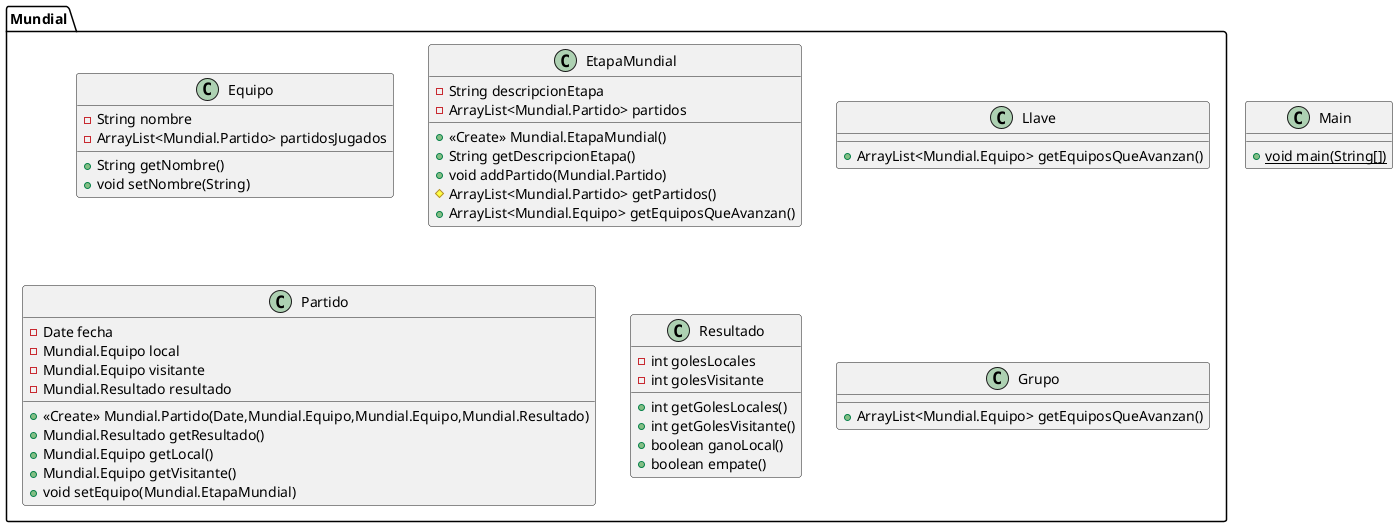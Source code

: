 @startuml
class Mundial.Equipo {
- String nombre
- ArrayList<Mundial.Partido> partidosJugados
+ String getNombre()
+ void setNombre(String)
}
class Mundial.EtapaMundial {
- String descripcionEtapa
- ArrayList<Mundial.Partido> partidos
+ <<Create>> Mundial.EtapaMundial()
+ String getDescripcionEtapa()
+ void addPartido(Mundial.Partido)
# ArrayList<Mundial.Partido> getPartidos()
+ ArrayList<Mundial.Equipo> getEquiposQueAvanzan()
}
class Mundial.Llave {
+ ArrayList<Mundial.Equipo> getEquiposQueAvanzan()
}
class Main {
+ {static} void main(String[])
}
class Mundial.Partido {
- Date fecha
- Mundial.Equipo local
- Mundial.Equipo visitante
- Mundial.Resultado resultado
+ <<Create>> Mundial.Partido(Date,Mundial.Equipo,Mundial.Equipo,Mundial.Resultado)
+ Mundial.Resultado getResultado()
+ Mundial.Equipo getLocal()
+ Mundial.Equipo getVisitante()
+ void setEquipo(Mundial.EtapaMundial)
}
class Mundial.Resultado {
- int golesLocales
- int golesVisitante
+ int getGolesLocales()
+ int getGolesVisitante()
+ boolean ganoLocal()
+ boolean empate()
}
class Mundial.Grupo {
+ ArrayList<Mundial.Equipo> getEquiposQueAvanzan()
}
@enduml